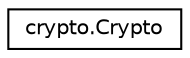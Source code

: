 digraph "Graphical Class Hierarchy"
{
  edge [fontname="Helvetica",fontsize="10",labelfontname="Helvetica",labelfontsize="10"];
  node [fontname="Helvetica",fontsize="10",shape=record];
  rankdir="LR";
  Node0 [label="crypto.Crypto",height=0.2,width=0.4,color="black", fillcolor="white", style="filled",URL="$classcrypto_1_1Crypto.html"];
}
